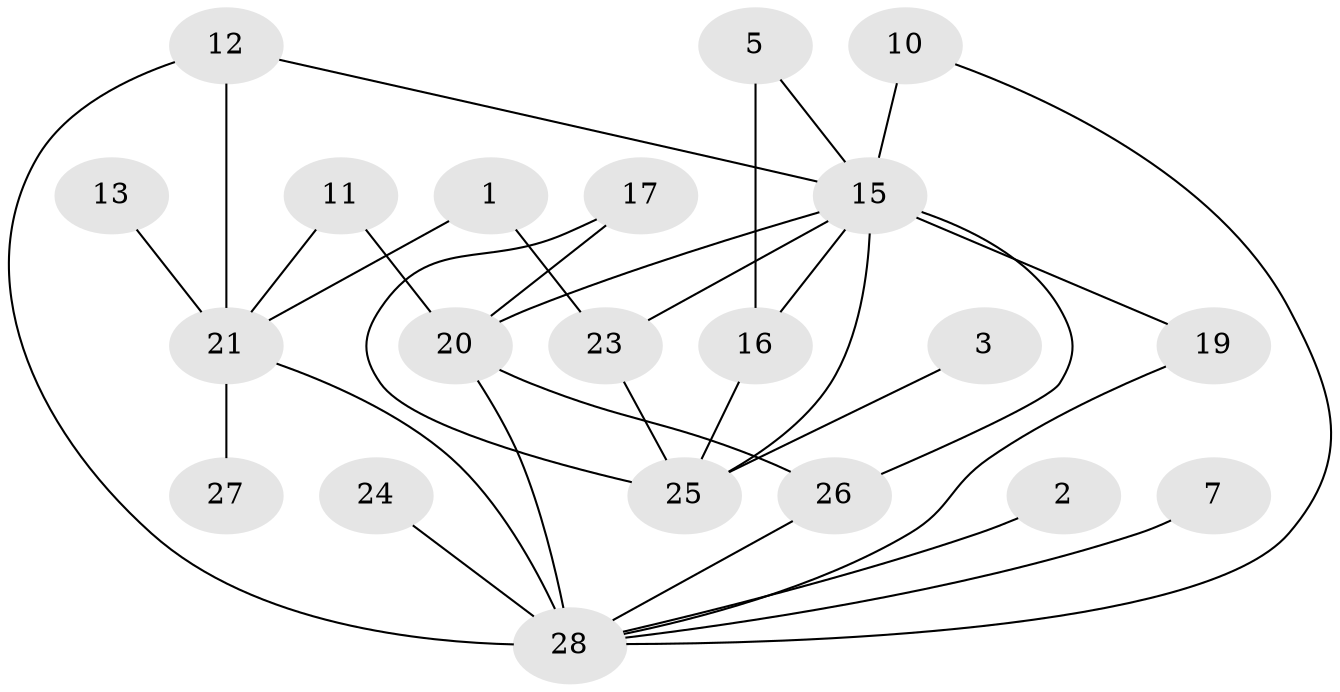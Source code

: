 // original degree distribution, {4: 0.14492753623188406, 3: 0.15942028985507245, 1: 0.2608695652173913, 5: 0.028985507246376812, 0: 0.08695652173913043, 2: 0.2463768115942029, 6: 0.057971014492753624, 7: 0.014492753623188406}
// Generated by graph-tools (version 1.1) at 2025/35/03/04/25 23:35:48]
// undirected, 21 vertices, 32 edges
graph export_dot {
  node [color=gray90,style=filled];
  1;
  2;
  3;
  5;
  7;
  10;
  11;
  12;
  13;
  15;
  16;
  17;
  19;
  20;
  21;
  23;
  24;
  25;
  26;
  27;
  28;
  1 -- 21 [weight=2.0];
  1 -- 23 [weight=1.0];
  2 -- 28 [weight=1.0];
  3 -- 25 [weight=1.0];
  5 -- 15 [weight=1.0];
  5 -- 16 [weight=1.0];
  7 -- 28 [weight=1.0];
  10 -- 15 [weight=2.0];
  10 -- 28 [weight=1.0];
  11 -- 20 [weight=1.0];
  11 -- 21 [weight=1.0];
  12 -- 15 [weight=1.0];
  12 -- 21 [weight=1.0];
  12 -- 28 [weight=1.0];
  13 -- 21 [weight=1.0];
  15 -- 16 [weight=1.0];
  15 -- 19 [weight=2.0];
  15 -- 20 [weight=2.0];
  15 -- 23 [weight=3.0];
  15 -- 25 [weight=2.0];
  15 -- 26 [weight=1.0];
  16 -- 25 [weight=1.0];
  17 -- 20 [weight=1.0];
  17 -- 25 [weight=1.0];
  19 -- 28 [weight=1.0];
  20 -- 26 [weight=1.0];
  20 -- 28 [weight=1.0];
  21 -- 27 [weight=1.0];
  21 -- 28 [weight=2.0];
  23 -- 25 [weight=1.0];
  24 -- 28 [weight=2.0];
  26 -- 28 [weight=1.0];
}
